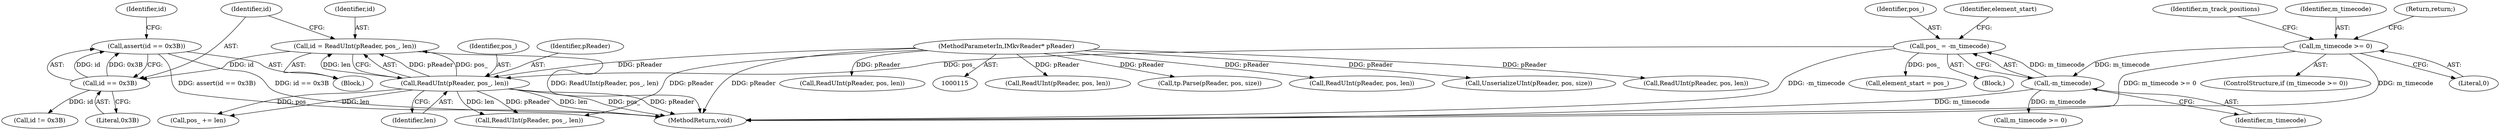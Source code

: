 digraph "1_Android_cc274e2abe8b2a6698a5c47d8aa4bb45f1f9538d_27@API" {
"1000150" [label="(Call,assert(id == 0x3B))"];
"1000151" [label="(Call,id == 0x3B)"];
"1000144" [label="(Call,id = ReadUInt(pReader, pos_, len))"];
"1000146" [label="(Call,ReadUInt(pReader, pos_, len))"];
"1000116" [label="(MethodParameterIn,IMkvReader* pReader)"];
"1000132" [label="(Call,pos_ = -m_timecode)"];
"1000134" [label="(Call,-m_timecode)"];
"1000119" [label="(Call,m_timecode >= 0)"];
"1000134" [label="(Call,-m_timecode)"];
"1000119" [label="(Call,m_timecode >= 0)"];
"1000148" [label="(Identifier,pos_)"];
"1000135" [label="(Identifier,m_timecode)"];
"1000141" [label="(Block,)"];
"1000125" [label="(Identifier,m_track_positions)"];
"1000155" [label="(Call,id != 0x3B)"];
"1000165" [label="(Call,ReadUInt(pReader, pos_, len))"];
"1000249" [label="(Call,UnserializeUInt(pReader, pos, size))"];
"1000315" [label="(Call,ReadUInt(pReader, pos, len))"];
"1000146" [label="(Call,ReadUInt(pReader, pos_, len))"];
"1000150" [label="(Call,assert(id == 0x3B))"];
"1000295" [label="(Call,ReadUInt(pReader, pos, len))"];
"1000144" [label="(Call,id = ReadUInt(pReader, pos_, len))"];
"1000349" [label="(Call,tp.Parse(pReader, pos, size))"];
"1000149" [label="(Identifier,len)"];
"1000220" [label="(Call,ReadUInt(pReader, pos, len))"];
"1000159" [label="(Call,pos_ += len)"];
"1000152" [label="(Identifier,id)"];
"1000147" [label="(Identifier,pReader)"];
"1000268" [label="(Call,m_timecode >= 0)"];
"1000121" [label="(Literal,0)"];
"1000118" [label="(ControlStructure,if (m_timecode >= 0))"];
"1000138" [label="(Identifier,element_start)"];
"1000145" [label="(Identifier,id)"];
"1000137" [label="(Call,element_start = pos_)"];
"1000156" [label="(Identifier,id)"];
"1000132" [label="(Call,pos_ = -m_timecode)"];
"1000120" [label="(Identifier,m_timecode)"];
"1000153" [label="(Literal,0x3B)"];
"1000373" [label="(MethodReturn,void)"];
"1000116" [label="(MethodParameterIn,IMkvReader* pReader)"];
"1000117" [label="(Block,)"];
"1000133" [label="(Identifier,pos_)"];
"1000151" [label="(Call,id == 0x3B)"];
"1000200" [label="(Call,ReadUInt(pReader, pos, len))"];
"1000122" [label="(Return,return;)"];
"1000150" -> "1000141"  [label="AST: "];
"1000150" -> "1000151"  [label="CFG: "];
"1000151" -> "1000150"  [label="AST: "];
"1000156" -> "1000150"  [label="CFG: "];
"1000150" -> "1000373"  [label="DDG: id == 0x3B"];
"1000150" -> "1000373"  [label="DDG: assert(id == 0x3B)"];
"1000151" -> "1000150"  [label="DDG: id"];
"1000151" -> "1000150"  [label="DDG: 0x3B"];
"1000151" -> "1000153"  [label="CFG: "];
"1000152" -> "1000151"  [label="AST: "];
"1000153" -> "1000151"  [label="AST: "];
"1000144" -> "1000151"  [label="DDG: id"];
"1000151" -> "1000155"  [label="DDG: id"];
"1000144" -> "1000141"  [label="AST: "];
"1000144" -> "1000146"  [label="CFG: "];
"1000145" -> "1000144"  [label="AST: "];
"1000146" -> "1000144"  [label="AST: "];
"1000152" -> "1000144"  [label="CFG: "];
"1000144" -> "1000373"  [label="DDG: ReadUInt(pReader, pos_, len)"];
"1000146" -> "1000144"  [label="DDG: pReader"];
"1000146" -> "1000144"  [label="DDG: pos_"];
"1000146" -> "1000144"  [label="DDG: len"];
"1000146" -> "1000149"  [label="CFG: "];
"1000147" -> "1000146"  [label="AST: "];
"1000148" -> "1000146"  [label="AST: "];
"1000149" -> "1000146"  [label="AST: "];
"1000146" -> "1000373"  [label="DDG: len"];
"1000146" -> "1000373"  [label="DDG: pos_"];
"1000146" -> "1000373"  [label="DDG: pReader"];
"1000116" -> "1000146"  [label="DDG: pReader"];
"1000132" -> "1000146"  [label="DDG: pos_"];
"1000146" -> "1000159"  [label="DDG: len"];
"1000146" -> "1000159"  [label="DDG: pos_"];
"1000146" -> "1000165"  [label="DDG: pReader"];
"1000146" -> "1000165"  [label="DDG: len"];
"1000116" -> "1000115"  [label="AST: "];
"1000116" -> "1000373"  [label="DDG: pReader"];
"1000116" -> "1000165"  [label="DDG: pReader"];
"1000116" -> "1000200"  [label="DDG: pReader"];
"1000116" -> "1000220"  [label="DDG: pReader"];
"1000116" -> "1000249"  [label="DDG: pReader"];
"1000116" -> "1000295"  [label="DDG: pReader"];
"1000116" -> "1000315"  [label="DDG: pReader"];
"1000116" -> "1000349"  [label="DDG: pReader"];
"1000132" -> "1000117"  [label="AST: "];
"1000132" -> "1000134"  [label="CFG: "];
"1000133" -> "1000132"  [label="AST: "];
"1000134" -> "1000132"  [label="AST: "];
"1000138" -> "1000132"  [label="CFG: "];
"1000132" -> "1000373"  [label="DDG: -m_timecode"];
"1000134" -> "1000132"  [label="DDG: m_timecode"];
"1000132" -> "1000137"  [label="DDG: pos_"];
"1000134" -> "1000135"  [label="CFG: "];
"1000135" -> "1000134"  [label="AST: "];
"1000134" -> "1000373"  [label="DDG: m_timecode"];
"1000119" -> "1000134"  [label="DDG: m_timecode"];
"1000134" -> "1000268"  [label="DDG: m_timecode"];
"1000119" -> "1000118"  [label="AST: "];
"1000119" -> "1000121"  [label="CFG: "];
"1000120" -> "1000119"  [label="AST: "];
"1000121" -> "1000119"  [label="AST: "];
"1000122" -> "1000119"  [label="CFG: "];
"1000125" -> "1000119"  [label="CFG: "];
"1000119" -> "1000373"  [label="DDG: m_timecode"];
"1000119" -> "1000373"  [label="DDG: m_timecode >= 0"];
}

